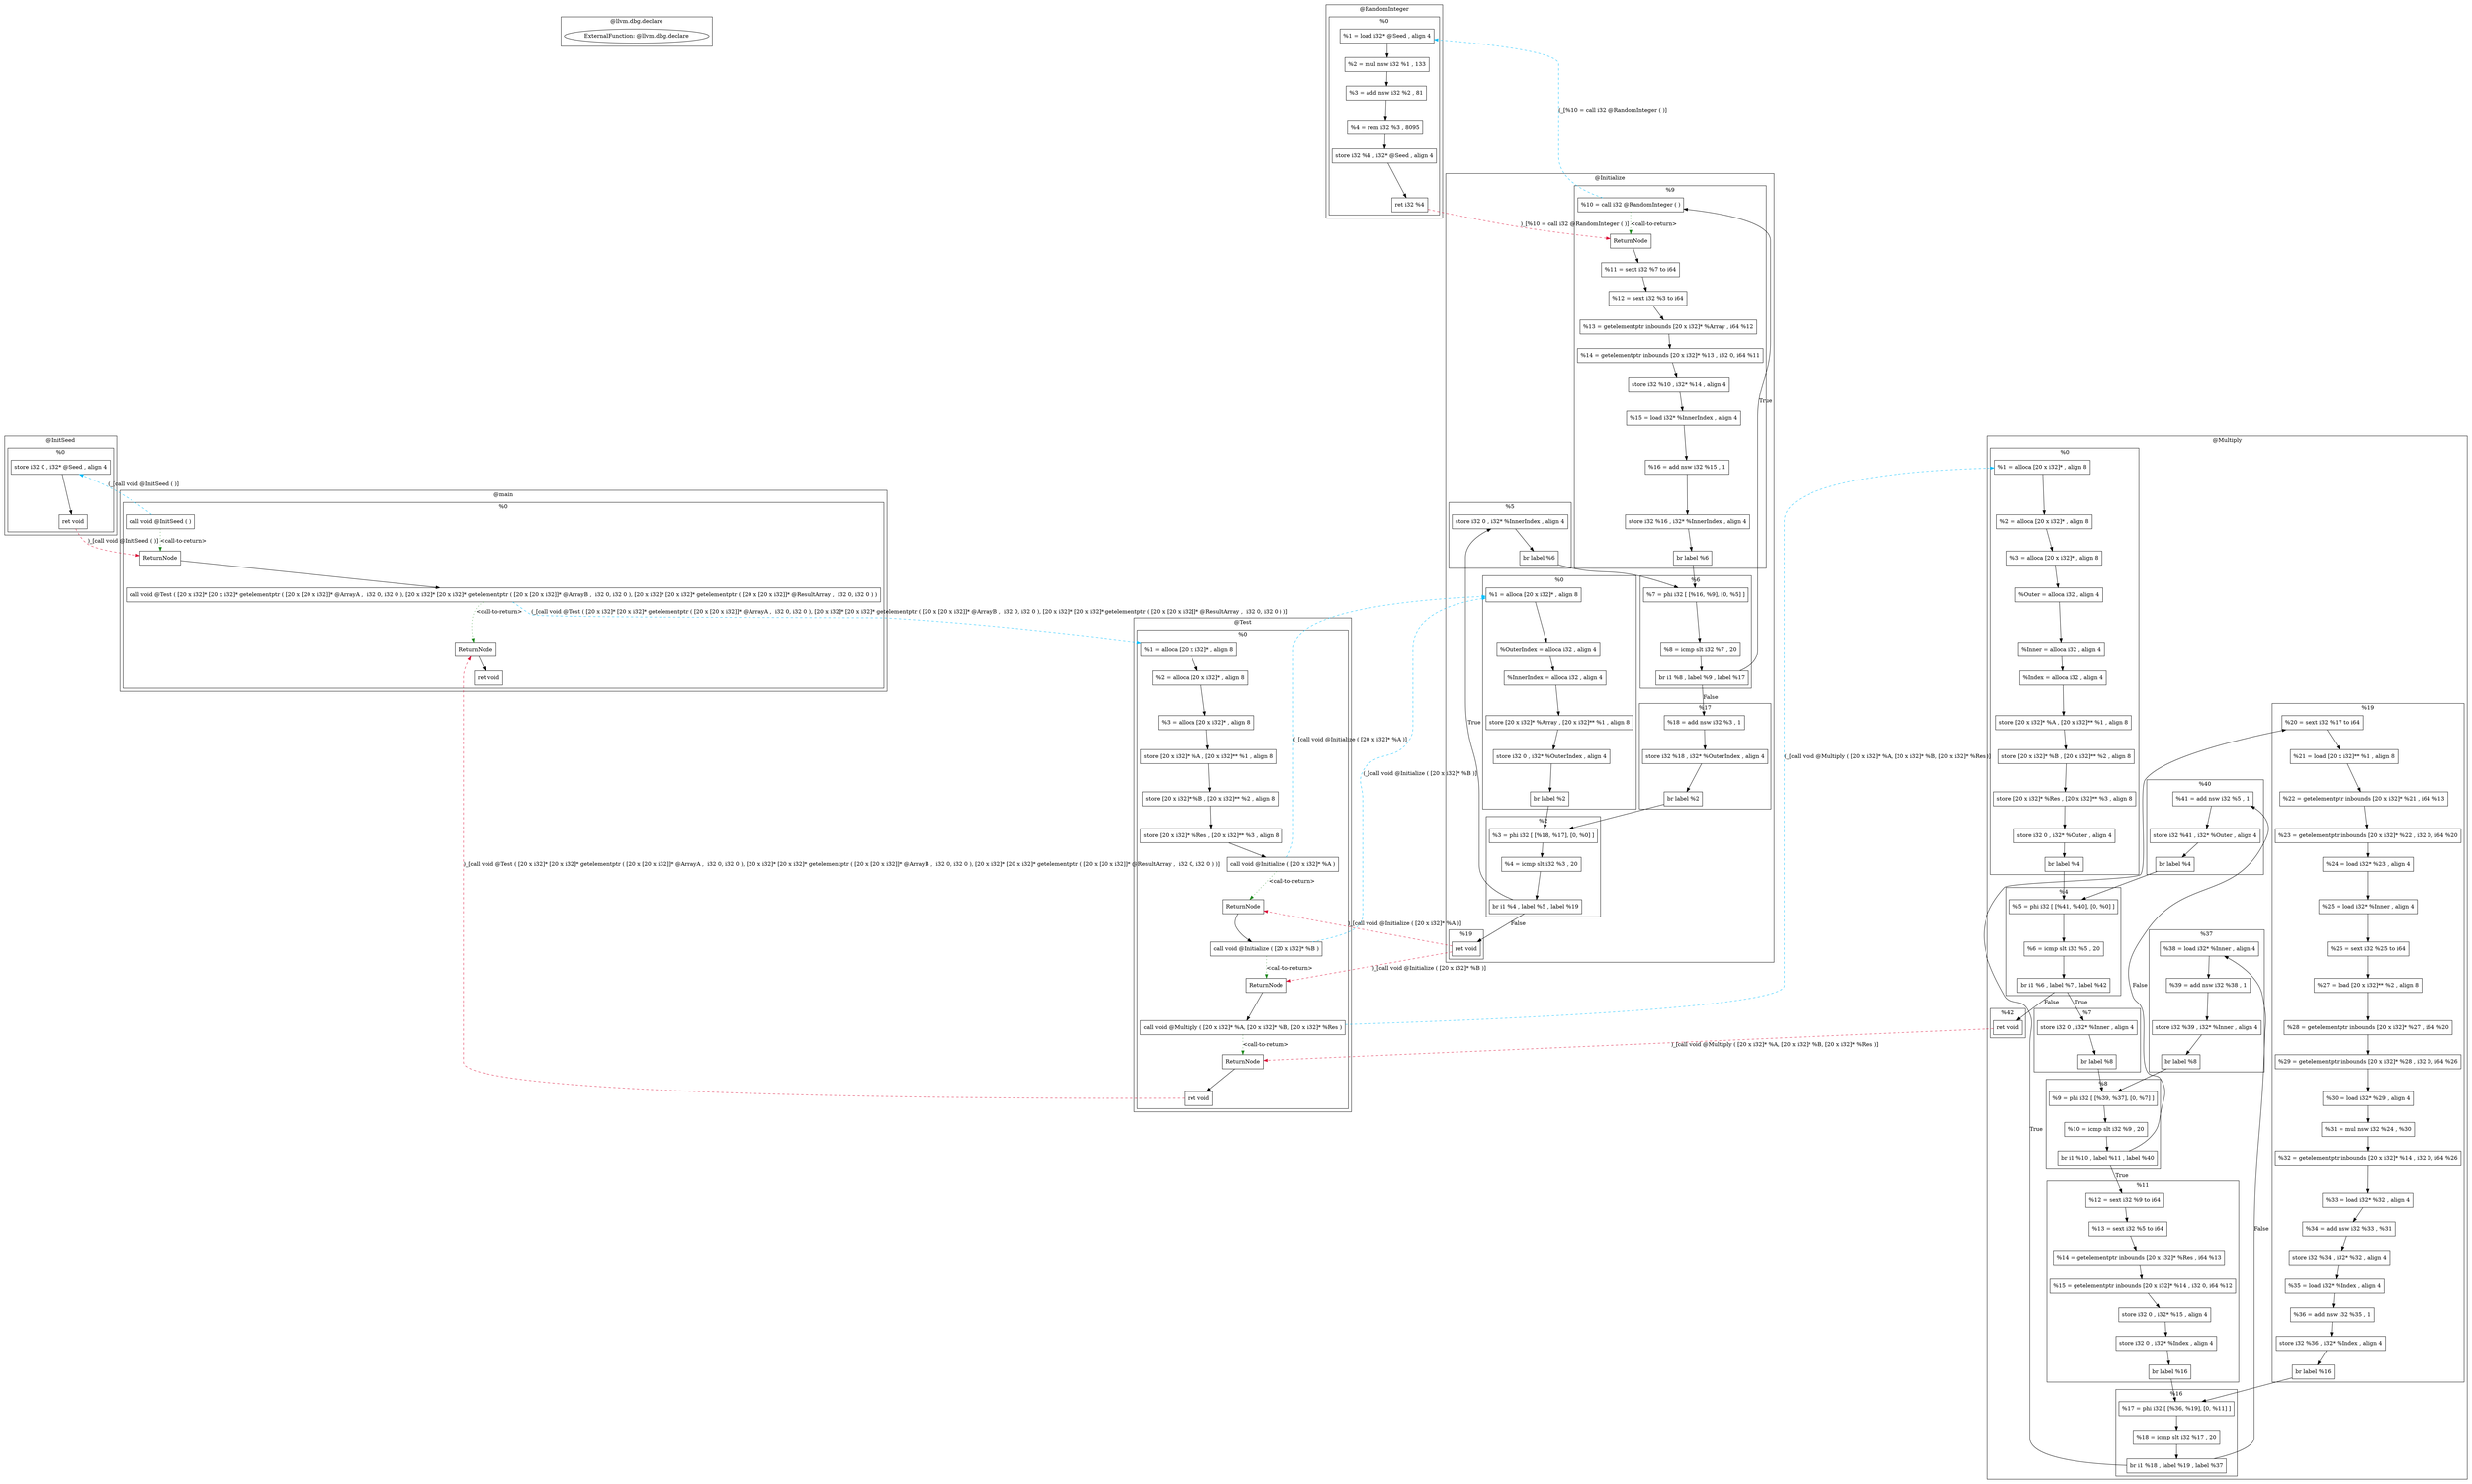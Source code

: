 digraph {
    subgraph cluster_158 {
        graph [label="@llvm.dbg.declare"];
        158 [label="ExternalFunction: @llvm.dbg.declare"];
    }
    subgraph cluster_7 {
        graph [label="@main"];
        subgraph cluster_8 {
            graph [label="%0"];
            -10 [label=ReturnNode
                ,shape=box];
            -9 [label=ReturnNode,shape=box];
            9 [label="call void @InitSeed ( )"
              ,shape=box];
            10 [label="call void @Test ( [20 x i32]* [20 x i32]* getelementptr ( [20 x [20 x i32]]* @ArrayA ,  i32 0, i32 0 ), [20 x i32]* [20 x i32]* getelementptr ( [20 x [20 x i32]]* @ArrayB ,  i32 0, i32 0 ), [20 x i32]* [20 x i32]* getelementptr ( [20 x [20 x i32]]* @ResultArray ,  i32 0, i32 0 ) )"
               ,shape=box];
            17 [label="ret void",shape=box];
        }
    }
    subgraph cluster_18 {
        graph [label="@InitSeed"];
        subgraph cluster_19 {
            graph [label="%0"];
            20 [label="store i32 0 , i32* @Seed , align 4"
               ,shape=box];
            21 [label="ret void",shape=box];
        }
    }
    subgraph cluster_22 {
        graph [label="@Test"];
        subgraph cluster_26 {
            graph [label="%0"];
            -36 [label=ReturnNode
                ,shape=box];
            -35 [label=ReturnNode
                ,shape=box];
            -34 [label=ReturnNode
                ,shape=box];
            28 [label="%1 = alloca [20 x i32]* , align 8"
               ,shape=box];
            29 [label="%2 = alloca [20 x i32]* , align 8"
               ,shape=box];
            30 [label="%3 = alloca [20 x i32]* , align 8"
               ,shape=box];
            31 [label="store [20 x i32]* %A , [20 x i32]** %1 , align 8"
               ,shape=box];
            32 [label="store [20 x i32]* %B , [20 x i32]** %2 , align 8"
               ,shape=box];
            33 [label="store [20 x i32]* %Res , [20 x i32]** %3 , align 8"
               ,shape=box];
            34 [label="call void @Initialize ( [20 x i32]* %A )"
               ,shape=box];
            35 [label="call void @Initialize ( [20 x i32]* %B )"
               ,shape=box];
            36 [label="call void @Multiply ( [20 x i32]* %A, [20 x i32]* %B, [20 x i32]* %Res )"
               ,shape=box];
            37 [label="ret void",shape=box];
        }
    }
    subgraph cluster_38 {
        graph [label="@Initialize"];
        subgraph cluster_40 {
            graph [label="%0"];
            41 [label="%1 = alloca [20 x i32]* , align 8"
               ,shape=box];
            42 [label="%OuterIndex = alloca i32 , align 4"
               ,shape=box];
            43 [label="%InnerIndex = alloca i32 , align 4"
               ,shape=box];
            44 [label="store [20 x i32]* %Array , [20 x i32]** %1 , align 8"
               ,shape=box];
            45 [label="store i32 0 , i32* %OuterIndex , align 4"
               ,shape=box];
            46 [label="br label %2"
               ,shape=box];
        }
        subgraph cluster_47 {
            graph [label="%2"];
            48 [label="%3 = phi i32 [ [%18, %17], [0, %0] ]"
               ,shape=box];
            49 [label="%4 = icmp slt i32 %3 , 20"
               ,shape=box];
            51 [label="br i1 %4 , label %5 , label %19"
               ,shape=box];
        }
        subgraph cluster_52 {
            graph [label="%5"];
            53 [label="store i32 0 , i32* %InnerIndex , align 4"
               ,shape=box];
            54 [label="br label %6"
               ,shape=box];
        }
        subgraph cluster_55 {
            graph [label="%6"];
            56 [label="%7 = phi i32 [ [%16, %9], [0, %5] ]"
               ,shape=box];
            57 [label="%8 = icmp slt i32 %7 , 20"
               ,shape=box];
            58 [label="br i1 %8 , label %9 , label %17"
               ,shape=box];
        }
        subgraph cluster_59 {
            graph [label="%9"];
            -60 [label=ReturnNode
                ,shape=box];
            60 [label="%10 = call i32 @RandomInteger ( )"
               ,shape=box];
            61 [label="%11 = sext i32 %7 to i64"
               ,shape=box];
            62 [label="%12 = sext i32 %3 to i64"
               ,shape=box];
            63 [label="%13 = getelementptr inbounds [20 x i32]* %Array , i64 %12"
               ,shape=box];
            64 [label="%14 = getelementptr inbounds [20 x i32]* %13 , i32 0, i64 %11"
               ,shape=box];
            65 [label="store i32 %10 , i32* %14 , align 4"
               ,shape=box];
            66 [label="%15 = load i32* %InnerIndex , align 4"
               ,shape=box];
            67 [label="%16 = add nsw i32 %15 , 1"
               ,shape=box];
            68 [label="store i32 %16 , i32* %InnerIndex , align 4"
               ,shape=box];
            69 [label="br label %6"
               ,shape=box];
        }
        subgraph cluster_70 {
            graph [label="%17"];
            71 [label="%18 = add nsw i32 %3 , 1"
               ,shape=box];
            72 [label="store i32 %18 , i32* %OuterIndex , align 4"
               ,shape=box];
            73 [label="br label %2"
               ,shape=box];
        }
        subgraph cluster_74 {
            graph [label="%19"];
            75 [label="ret void",shape=box];
        }
    }
    subgraph cluster_76 {
        graph [label="@Multiply"];
        subgraph cluster_80 {
            graph [label="%0"];
            81 [label="%1 = alloca [20 x i32]* , align 8"
               ,shape=box];
            82 [label="%2 = alloca [20 x i32]* , align 8"
               ,shape=box];
            83 [label="%3 = alloca [20 x i32]* , align 8"
               ,shape=box];
            84 [label="%Outer = alloca i32 , align 4"
               ,shape=box];
            85 [label="%Inner = alloca i32 , align 4"
               ,shape=box];
            86 [label="%Index = alloca i32 , align 4"
               ,shape=box];
            87 [label="store [20 x i32]* %A , [20 x i32]** %1 , align 8"
               ,shape=box];
            88 [label="store [20 x i32]* %B , [20 x i32]** %2 , align 8"
               ,shape=box];
            89 [label="store [20 x i32]* %Res , [20 x i32]** %3 , align 8"
               ,shape=box];
            90 [label="store i32 0 , i32* %Outer , align 4"
               ,shape=box];
            91 [label="br label %4"
               ,shape=box];
        }
        subgraph cluster_92 {
            graph [label="%4"];
            93 [label="%5 = phi i32 [ [%41, %40], [0, %0] ]"
               ,shape=box];
            94 [label="%6 = icmp slt i32 %5 , 20"
               ,shape=box];
            95 [label="br i1 %6 , label %7 , label %42"
               ,shape=box];
        }
        subgraph cluster_96 {
            graph [label="%7"];
            97 [label="store i32 0 , i32* %Inner , align 4"
               ,shape=box];
            98 [label="br label %8"
               ,shape=box];
        }
        subgraph cluster_99 {
            graph [label="%8"];
            100 [label="%9 = phi i32 [ [%39, %37], [0, %7] ]"
                ,shape=box];
            101 [label="%10 = icmp slt i32 %9 , 20"
                ,shape=box];
            102 [label="br i1 %10 , label %11 , label %40"
                ,shape=box];
        }
        subgraph cluster_103 {
            graph [label="%11"];
            104 [label="%12 = sext i32 %9 to i64"
                ,shape=box];
            105 [label="%13 = sext i32 %5 to i64"
                ,shape=box];
            106 [label="%14 = getelementptr inbounds [20 x i32]* %Res , i64 %13"
                ,shape=box];
            107 [label="%15 = getelementptr inbounds [20 x i32]* %14 , i32 0, i64 %12"
                ,shape=box];
            108 [label="store i32 0 , i32* %15 , align 4"
                ,shape=box];
            109 [label="store i32 0 , i32* %Index , align 4"
                ,shape=box];
            110 [label="br label %16"
                ,shape=box];
        }
        subgraph cluster_111 {
            graph [label="%16"];
            112 [label="%17 = phi i32 [ [%36, %19], [0, %11] ]"
                ,shape=box];
            113 [label="%18 = icmp slt i32 %17 , 20"
                ,shape=box];
            114 [label="br i1 %18 , label %19 , label %37"
                ,shape=box];
        }
        subgraph cluster_115 {
            graph [label="%19"];
            116 [label="%20 = sext i32 %17 to i64"
                ,shape=box];
            117 [label="%21 = load [20 x i32]** %1 , align 8"
                ,shape=box];
            118 [label="%22 = getelementptr inbounds [20 x i32]* %21 , i64 %13"
                ,shape=box];
            119 [label="%23 = getelementptr inbounds [20 x i32]* %22 , i32 0, i64 %20"
                ,shape=box];
            120 [label="%24 = load i32* %23 , align 4"
                ,shape=box];
            121 [label="%25 = load i32* %Inner , align 4"
                ,shape=box];
            122 [label="%26 = sext i32 %25 to i64"
                ,shape=box];
            123 [label="%27 = load [20 x i32]** %2 , align 8"
                ,shape=box];
            124 [label="%28 = getelementptr inbounds [20 x i32]* %27 , i64 %20"
                ,shape=box];
            125 [label="%29 = getelementptr inbounds [20 x i32]* %28 , i32 0, i64 %26"
                ,shape=box];
            126 [label="%30 = load i32* %29 , align 4"
                ,shape=box];
            127 [label="%31 = mul nsw i32 %24 , %30"
                ,shape=box];
            128 [label="%32 = getelementptr inbounds [20 x i32]* %14 , i32 0, i64 %26"
                ,shape=box];
            129 [label="%33 = load i32* %32 , align 4"
                ,shape=box];
            130 [label="%34 = add nsw i32 %33 , %31"
                ,shape=box];
            131 [label="store i32 %34 , i32* %32 , align 4"
                ,shape=box];
            132 [label="%35 = load i32* %Index , align 4"
                ,shape=box];
            133 [label="%36 = add nsw i32 %35 , 1"
                ,shape=box];
            134 [label="store i32 %36 , i32* %Index , align 4"
                ,shape=box];
            135 [label="br label %16"
                ,shape=box];
        }
        subgraph cluster_136 {
            graph [label="%37"];
            137 [label="%38 = load i32* %Inner , align 4"
                ,shape=box];
            138 [label="%39 = add nsw i32 %38 , 1"
                ,shape=box];
            139 [label="store i32 %39 , i32* %Inner , align 4"
                ,shape=box];
            140 [label="br label %8"
                ,shape=box];
        }
        subgraph cluster_141 {
            graph [label="%40"];
            142 [label="%41 = add nsw i32 %5 , 1"
                ,shape=box];
            143 [label="store i32 %41 , i32* %Outer , align 4"
                ,shape=box];
            144 [label="br label %4"
                ,shape=box];
        }
        subgraph cluster_145 {
            graph [label="%42"];
            146 [label="ret void"
                ,shape=box];
        }
    }
    subgraph cluster_147 {
        graph [label="@RandomInteger"];
        subgraph cluster_148 {
            graph [label="%0"];
            149 [label="%1 = load i32* @Seed , align 4"
                ,shape=box];
            151 [label="%2 = mul nsw i32 %1 , 133"
                ,shape=box];
            153 [label="%3 = add nsw i32 %2 , 81"
                ,shape=box];
            155 [label="%4 = rem i32 %3 , 8095"
                ,shape=box];
            156 [label="store i32 %4 , i32* @Seed , align 4"
                ,shape=box];
            157 [label="ret i32 %4"
                ,shape=box];
        }
    }
    -60 -> 61 [label=""];
    -36 -> 37 [label=""];
    -35 -> 36 [label=""];
    -34 -> 35 [label=""];
    -10 -> 17 [label=""];
    -9 -> 10 [label=""];
    9 -> -9 [label="<call-to-return>"
            ,style=dotted
            ,color=forestgreen];
    9 -> 20 [label="(_[call void @InitSeed ( )]"
            ,style=dashed
            ,color=deepskyblue];
    10 -> -10 [label="<call-to-return>"
              ,style=dotted
              ,color=forestgreen];
    10 -> 28 [label="(_[call void @Test ( [20 x i32]* [20 x i32]* getelementptr ( [20 x [20 x i32]]* @ArrayA ,  i32 0, i32 0 ), [20 x i32]* [20 x i32]* getelementptr ( [20 x [20 x i32]]* @ArrayB ,  i32 0, i32 0 ), [20 x i32]* [20 x i32]* getelementptr ( [20 x [20 x i32]]* @ResultArray ,  i32 0, i32 0 ) )]"
             ,style=dashed
             ,color=deepskyblue];
    20 -> 21 [label=""];
    21 -> -9 [label=")_[call void @InitSeed ( )]"
             ,style=dashed
             ,color=crimson];
    28 -> 29 [label=""];
    29 -> 30 [label=""];
    30 -> 31 [label=""];
    31 -> 32 [label=""];
    32 -> 33 [label=""];
    33 -> 34 [label=""];
    34 -> -34 [label="<call-to-return>"
              ,style=dotted
              ,color=forestgreen];
    34 -> 41 [label="(_[call void @Initialize ( [20 x i32]* %A )]"
             ,style=dashed
             ,color=deepskyblue];
    35 -> -35 [label="<call-to-return>"
              ,style=dotted
              ,color=forestgreen];
    35 -> 41 [label="(_[call void @Initialize ( [20 x i32]* %B )]"
             ,style=dashed
             ,color=deepskyblue];
    36 -> -36 [label="<call-to-return>"
              ,style=dotted
              ,color=forestgreen];
    36 -> 81 [label="(_[call void @Multiply ( [20 x i32]* %A, [20 x i32]* %B, [20 x i32]* %Res )]"
             ,style=dashed
             ,color=deepskyblue];
    37 -> -10 [label=")_[call void @Test ( [20 x i32]* [20 x i32]* getelementptr ( [20 x [20 x i32]]* @ArrayA ,  i32 0, i32 0 ), [20 x i32]* [20 x i32]* getelementptr ( [20 x [20 x i32]]* @ArrayB ,  i32 0, i32 0 ), [20 x i32]* [20 x i32]* getelementptr ( [20 x [20 x i32]]* @ResultArray ,  i32 0, i32 0 ) )]"
              ,style=dashed
              ,color=crimson];
    41 -> 42 [label=""];
    42 -> 43 [label=""];
    43 -> 44 [label=""];
    44 -> 45 [label=""];
    45 -> 46 [label=""];
    46 -> 48 [label=""];
    48 -> 49 [label=""];
    49 -> 51 [label=""];
    51 -> 53 [label=True];
    51 -> 75 [label=False];
    53 -> 54 [label=""];
    54 -> 56 [label=""];
    56 -> 57 [label=""];
    57 -> 58 [label=""];
    58 -> 60 [label=True];
    58 -> 71 [label=False];
    60 -> -60 [label="<call-to-return>"
              ,style=dotted
              ,color=forestgreen];
    60 -> 149 [label="(_[%10 = call i32 @RandomInteger ( )]"
              ,style=dashed
              ,color=deepskyblue];
    61 -> 62 [label=""];
    62 -> 63 [label=""];
    63 -> 64 [label=""];
    64 -> 65 [label=""];
    65 -> 66 [label=""];
    66 -> 67 [label=""];
    67 -> 68 [label=""];
    68 -> 69 [label=""];
    69 -> 56 [label=""];
    71 -> 72 [label=""];
    72 -> 73 [label=""];
    73 -> 48 [label=""];
    75 -> -35 [label=")_[call void @Initialize ( [20 x i32]* %B )]"
              ,style=dashed
              ,color=crimson];
    75 -> -34 [label=")_[call void @Initialize ( [20 x i32]* %A )]"
              ,style=dashed
              ,color=crimson];
    81 -> 82 [label=""];
    82 -> 83 [label=""];
    83 -> 84 [label=""];
    84 -> 85 [label=""];
    85 -> 86 [label=""];
    86 -> 87 [label=""];
    87 -> 88 [label=""];
    88 -> 89 [label=""];
    89 -> 90 [label=""];
    90 -> 91 [label=""];
    91 -> 93 [label=""];
    93 -> 94 [label=""];
    94 -> 95 [label=""];
    95 -> 97 [label=True];
    95 -> 146 [label=False];
    97 -> 98 [label=""];
    98 -> 100 [label=""];
    100 -> 101 [label=""];
    101 -> 102 [label=""];
    102 -> 104 [label=True];
    102 -> 142 [label=False];
    104 -> 105 [label=""];
    105 -> 106 [label=""];
    106 -> 107 [label=""];
    107 -> 108 [label=""];
    108 -> 109 [label=""];
    109 -> 110 [label=""];
    110 -> 112 [label=""];
    112 -> 113 [label=""];
    113 -> 114 [label=""];
    114 -> 116 [label=True];
    114 -> 137 [label=False];
    116 -> 117 [label=""];
    117 -> 118 [label=""];
    118 -> 119 [label=""];
    119 -> 120 [label=""];
    120 -> 121 [label=""];
    121 -> 122 [label=""];
    122 -> 123 [label=""];
    123 -> 124 [label=""];
    124 -> 125 [label=""];
    125 -> 126 [label=""];
    126 -> 127 [label=""];
    127 -> 128 [label=""];
    128 -> 129 [label=""];
    129 -> 130 [label=""];
    130 -> 131 [label=""];
    131 -> 132 [label=""];
    132 -> 133 [label=""];
    133 -> 134 [label=""];
    134 -> 135 [label=""];
    135 -> 112 [label=""];
    137 -> 138 [label=""];
    138 -> 139 [label=""];
    139 -> 140 [label=""];
    140 -> 100 [label=""];
    142 -> 143 [label=""];
    143 -> 144 [label=""];
    144 -> 93 [label=""];
    146 -> -36 [label=")_[call void @Multiply ( [20 x i32]* %A, [20 x i32]* %B, [20 x i32]* %Res )]"
               ,style=dashed
               ,color=crimson];
    149 -> 151 [label=""];
    151 -> 153 [label=""];
    153 -> 155 [label=""];
    155 -> 156 [label=""];
    156 -> 157 [label=""];
    157 -> -60 [label=")_[%10 = call i32 @RandomInteger ( )]"
               ,style=dashed
               ,color=crimson];
}